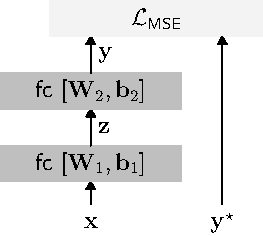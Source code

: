 unitsize(.8cm);
usepackage("amsmath");
texpreamble("\renewcommand{\rmdefault}{\sfdefault}");

// TODO tune w,h
real w = 4.0, wgap = .45, w_c = w/2, W = w + wgap;
real h =  .8, hgap = .5 , h_c = h/2, H = h + hgap;

void layer(string s, pair o, pair d=(w, h), bool param=true) {
    pair boxStart = (o.x - d.x/2, o.y);
    pair boxEnd = (o.x + d.x/2, o.y + d.y);
    path b = box(boxStart, boxEnd);
    pen p = param ? mediumgray : gray(0.95);
    fill(b, p);
    label(s, (boxStart + boxEnd)/2);
}

void arr(real length, real height=0, real x=0, Label L="") {
    pair start = (x, height);
    pair end = start + (0, length);
    draw(start -- end, arrow=ArcArrow, L=L);
}

// x
label("$\mathbf{x}$", (0, h_c));
arr(hgap, h);

// fc1
layer("fc [$\mathbf{W}_1, \mathbf{b}_1$]", (0, H));
arr(h, H+h, L="$\mathbf{z}$");

// fc2
layer("fc [$\mathbf{W}_2, \mathbf{b}_2$]", (0, H + 2*h));
arr(h, H+3*h, L="$\mathbf{y}$");

real w_loss_in = w/2 + 2*wgap;
// Loss
layer("$\mathcal{L}_\text{MSE}$", (w_loss_in/2, H+4*h), (w_loss_in + 4*wgap, h), param=false);

// y*
label("$\mathbf{y^\star}$", (w_loss_in, h_c));
arr(H+3*h, h, x=w_loss_in);


